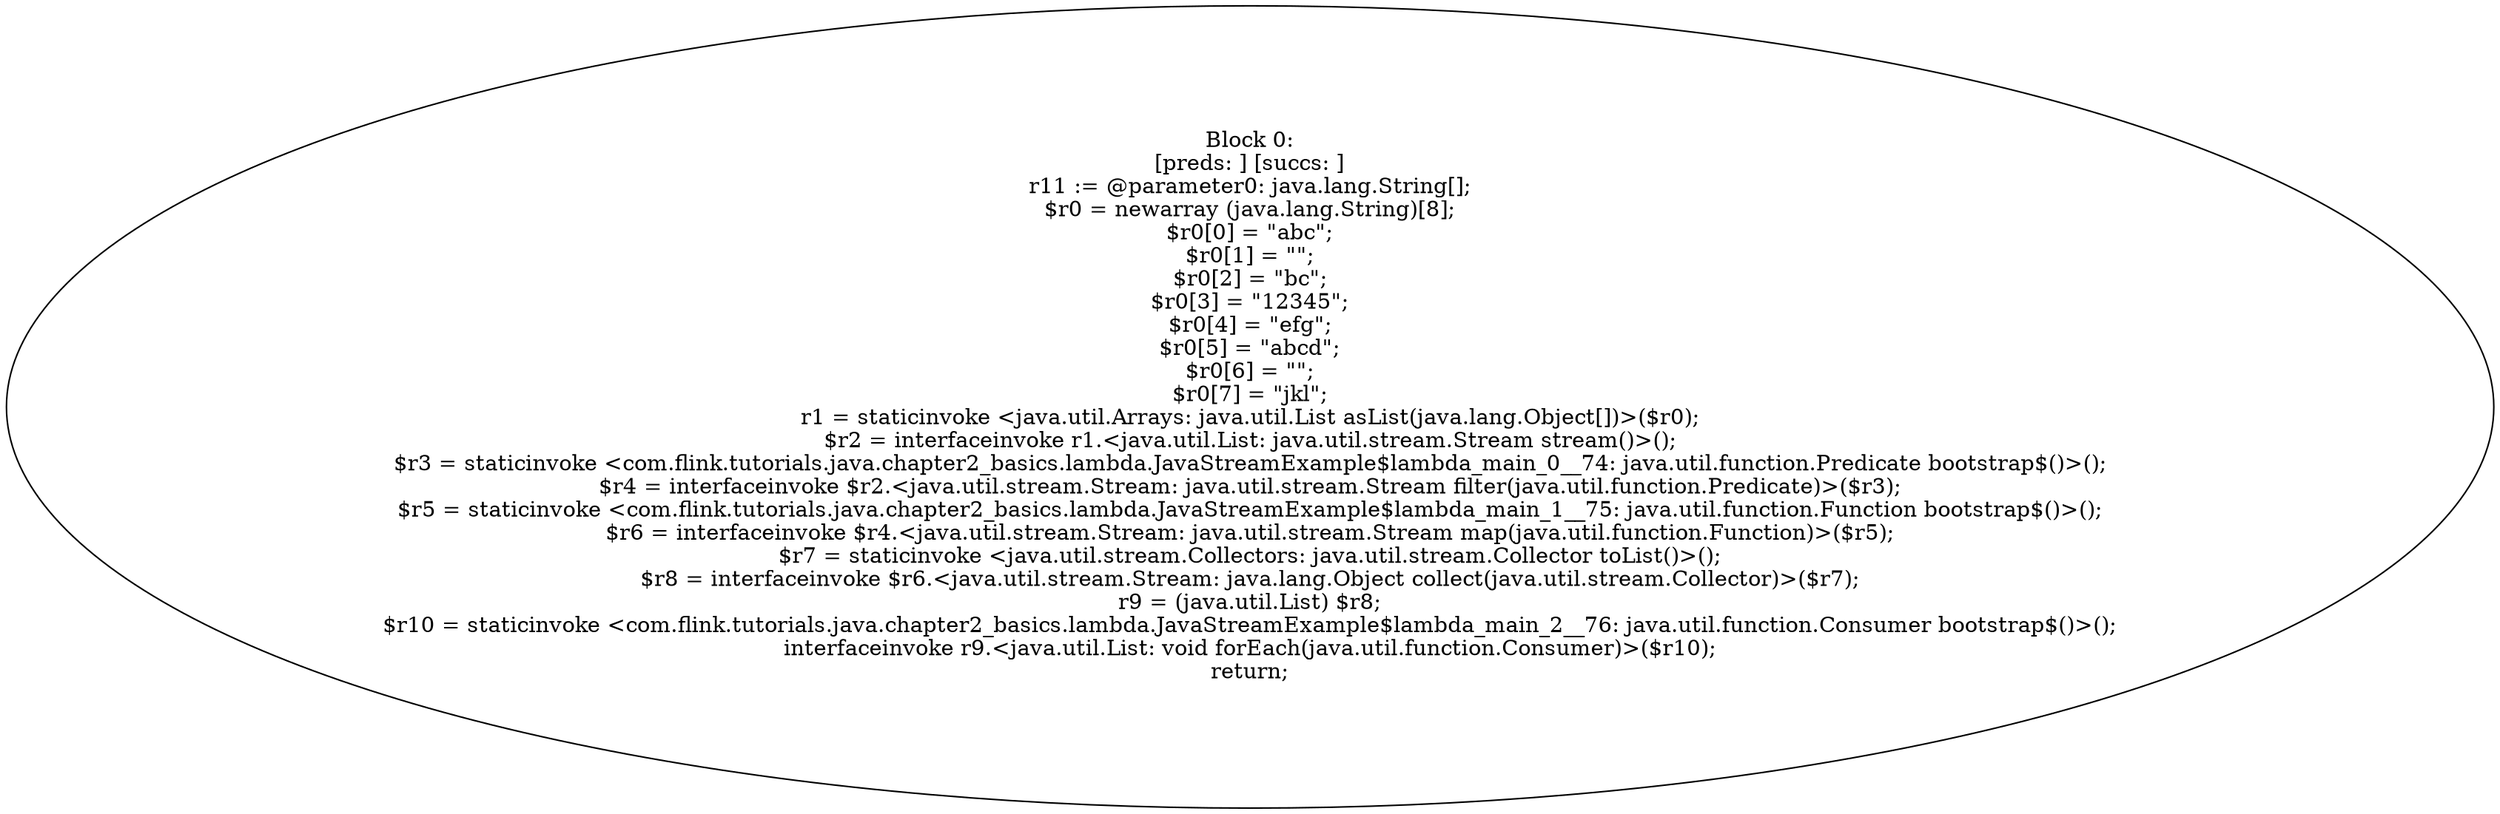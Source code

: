 digraph "unitGraph" {
    "Block 0:
[preds: ] [succs: ]
r11 := @parameter0: java.lang.String[];
$r0 = newarray (java.lang.String)[8];
$r0[0] = \"abc\";
$r0[1] = \"\";
$r0[2] = \"bc\";
$r0[3] = \"12345\";
$r0[4] = \"efg\";
$r0[5] = \"abcd\";
$r0[6] = \"\";
$r0[7] = \"jkl\";
r1 = staticinvoke <java.util.Arrays: java.util.List asList(java.lang.Object[])>($r0);
$r2 = interfaceinvoke r1.<java.util.List: java.util.stream.Stream stream()>();
$r3 = staticinvoke <com.flink.tutorials.java.chapter2_basics.lambda.JavaStreamExample$lambda_main_0__74: java.util.function.Predicate bootstrap$()>();
$r4 = interfaceinvoke $r2.<java.util.stream.Stream: java.util.stream.Stream filter(java.util.function.Predicate)>($r3);
$r5 = staticinvoke <com.flink.tutorials.java.chapter2_basics.lambda.JavaStreamExample$lambda_main_1__75: java.util.function.Function bootstrap$()>();
$r6 = interfaceinvoke $r4.<java.util.stream.Stream: java.util.stream.Stream map(java.util.function.Function)>($r5);
$r7 = staticinvoke <java.util.stream.Collectors: java.util.stream.Collector toList()>();
$r8 = interfaceinvoke $r6.<java.util.stream.Stream: java.lang.Object collect(java.util.stream.Collector)>($r7);
r9 = (java.util.List) $r8;
$r10 = staticinvoke <com.flink.tutorials.java.chapter2_basics.lambda.JavaStreamExample$lambda_main_2__76: java.util.function.Consumer bootstrap$()>();
interfaceinvoke r9.<java.util.List: void forEach(java.util.function.Consumer)>($r10);
return;
"
}
